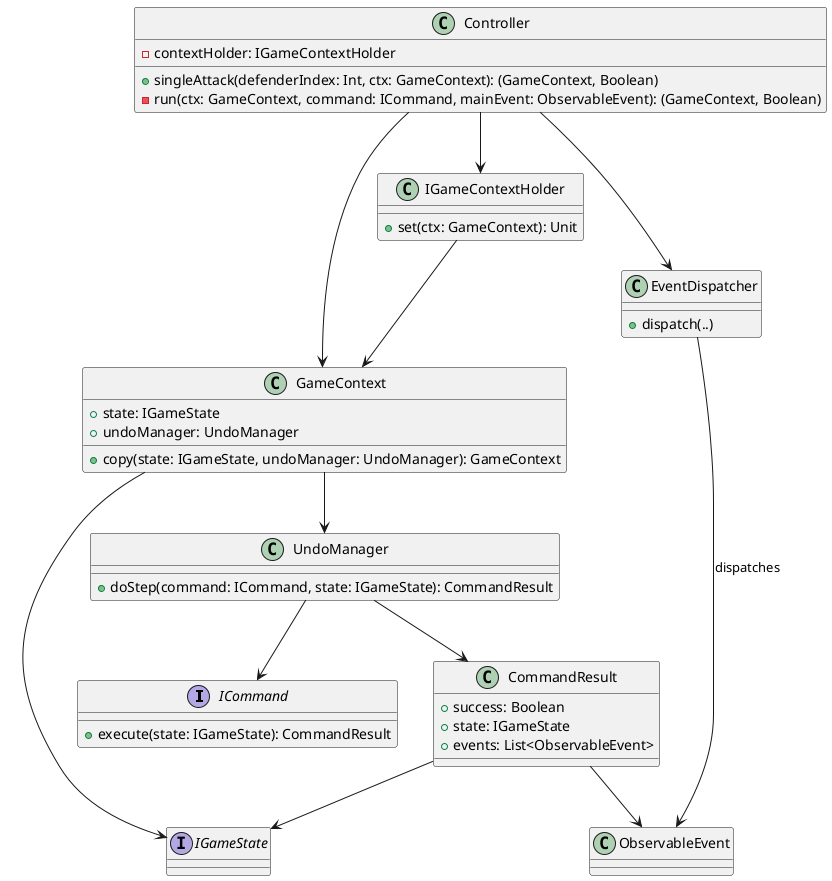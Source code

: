 @startuml

interface ICommand {
  +execute(state: IGameState): CommandResult
}

interface IGameState
class ObservableEvent

class CommandResult {
  +success: Boolean
  +state: IGameState
  +events: List<ObservableEvent>
}

class GameContext {
  +state: IGameState
  +undoManager: UndoManager
  +copy(state: IGameState, undoManager: UndoManager): GameContext
}

class UndoManager {
  +doStep(command: ICommand, state: IGameState): CommandResult
}

class IGameContextHolder {
  +set(ctx: GameContext): Unit
}

class EventDispatcher {
  +dispatch(..)
}
EventDispatcher --> ObservableEvent : dispatches

class Controller {
  -contextHolder: IGameContextHolder
  +singleAttack(defenderIndex: Int, ctx: GameContext): (GameContext, Boolean)
  -run(ctx: GameContext, command: ICommand, mainEvent: ObservableEvent): (GameContext, Boolean)
}

Controller --> GameContext
Controller --> EventDispatcher
Controller --> IGameContextHolder

UndoManager --> ICommand
UndoManager --> CommandResult

CommandResult --> IGameState
CommandResult --> ObservableEvent

IGameContextHolder --> GameContext

GameContext --> IGameState
GameContext --> UndoManager

@enduml

